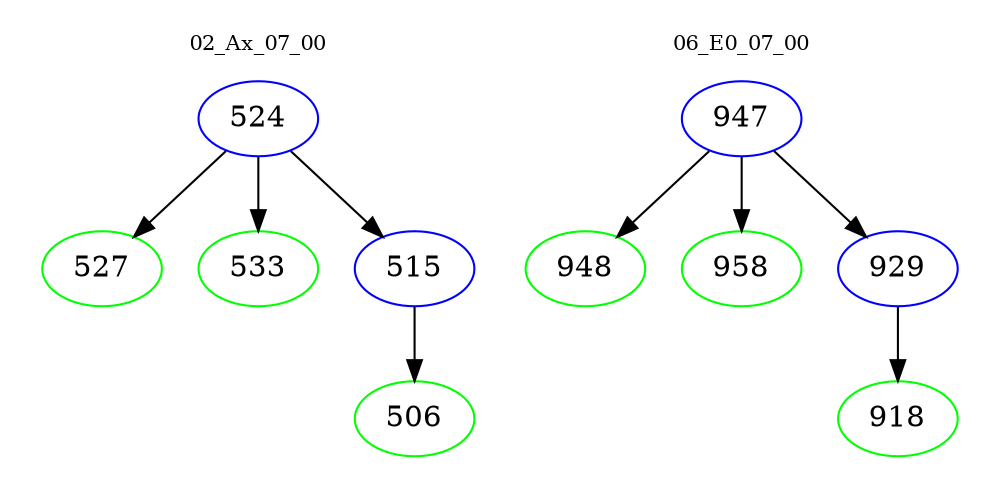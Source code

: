 digraph{
subgraph cluster_0 {
color = white
label = "02_Ax_07_00";
fontsize=10;
T0_524 [label="524", color="blue"]
T0_524 -> T0_527 [color="black"]
T0_527 [label="527", color="green"]
T0_524 -> T0_533 [color="black"]
T0_533 [label="533", color="green"]
T0_524 -> T0_515 [color="black"]
T0_515 [label="515", color="blue"]
T0_515 -> T0_506 [color="black"]
T0_506 [label="506", color="green"]
}
subgraph cluster_1 {
color = white
label = "06_E0_07_00";
fontsize=10;
T1_947 [label="947", color="blue"]
T1_947 -> T1_948 [color="black"]
T1_948 [label="948", color="green"]
T1_947 -> T1_958 [color="black"]
T1_958 [label="958", color="green"]
T1_947 -> T1_929 [color="black"]
T1_929 [label="929", color="blue"]
T1_929 -> T1_918 [color="black"]
T1_918 [label="918", color="green"]
}
}
